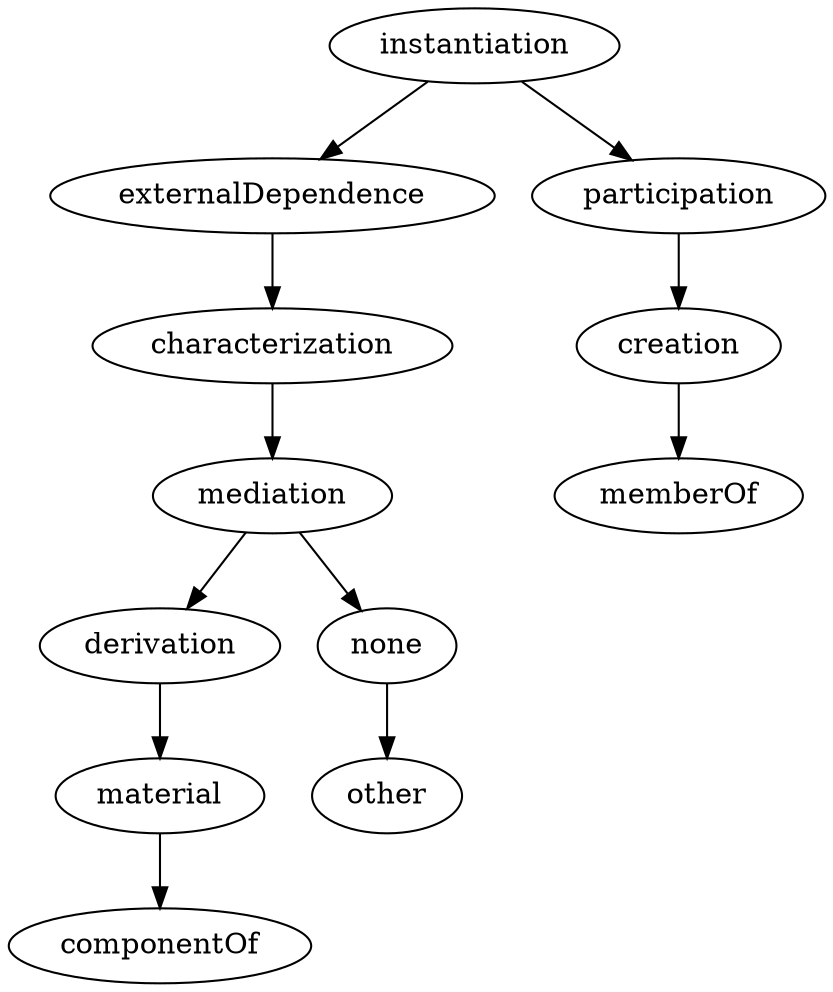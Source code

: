 strict digraph  {
instantiation;
externalDependence;
participation;
characterization;
mediation;
creation;
memberOf;
derivation;
none;
material;
componentOf;
other;
instantiation -> externalDependence;
instantiation -> participation;
externalDependence -> characterization;
participation -> creation;
characterization -> mediation;
mediation -> derivation;
mediation -> none;
creation -> memberOf;
derivation -> material;
none -> other;
material -> componentOf;
}
